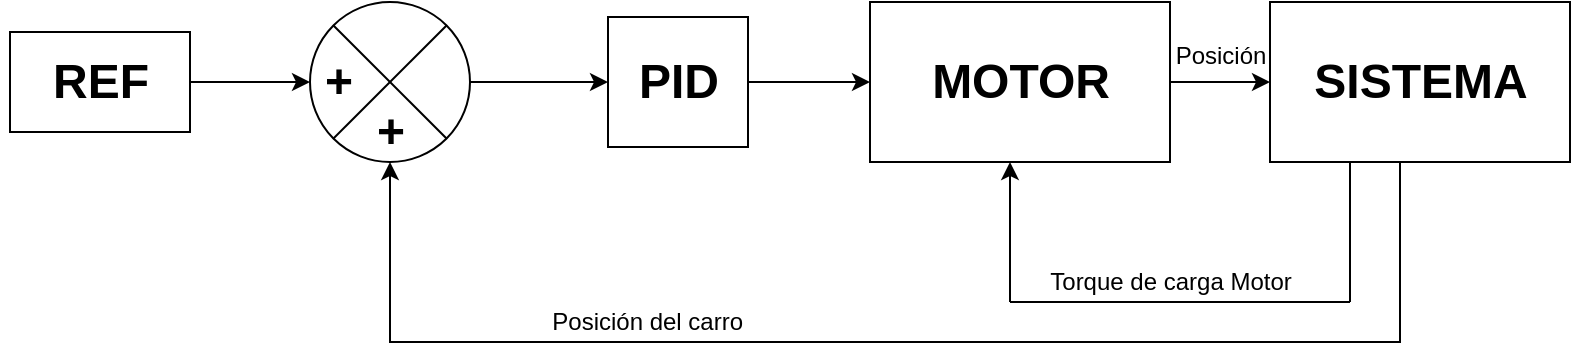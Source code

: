 <mxfile version="20.3.3" type="device"><diagram id="HAsfR0YhYwSyxhRRBew8" name="Página-1"><mxGraphModel dx="1021" dy="611" grid="1" gridSize="10" guides="1" tooltips="1" connect="1" arrows="1" fold="1" page="1" pageScale="1" pageWidth="827" pageHeight="1169" math="0" shadow="0"><root><mxCell id="0"/><mxCell id="1" parent="0"/><mxCell id="VRTZgjbbbQ3QmpLQq2Oo-6" value="" style="edgeStyle=orthogonalEdgeStyle;rounded=0;orthogonalLoop=1;jettySize=auto;html=1;" edge="1" parent="1" source="VRTZgjbbbQ3QmpLQq2Oo-1" target="VRTZgjbbbQ3QmpLQq2Oo-5"><mxGeometry relative="1" as="geometry"/></mxCell><mxCell id="VRTZgjbbbQ3QmpLQq2Oo-1" value="" style="shape=sumEllipse;perimeter=ellipsePerimeter;whiteSpace=wrap;html=1;backgroundOutline=1;" vertex="1" parent="1"><mxGeometry x="176" y="170" width="80" height="80" as="geometry"/></mxCell><mxCell id="VRTZgjbbbQ3QmpLQq2Oo-3" value="" style="edgeStyle=orthogonalEdgeStyle;rounded=0;orthogonalLoop=1;jettySize=auto;html=1;" edge="1" parent="1" source="VRTZgjbbbQ3QmpLQq2Oo-2" target="VRTZgjbbbQ3QmpLQq2Oo-1"><mxGeometry relative="1" as="geometry"/></mxCell><mxCell id="VRTZgjbbbQ3QmpLQq2Oo-2" value="" style="verticalLabelPosition=bottom;verticalAlign=top;html=1;shape=mxgraph.basic.rect;fillColor2=none;strokeWidth=1;size=20;indent=5;" vertex="1" parent="1"><mxGeometry x="26" y="185" width="90" height="50" as="geometry"/></mxCell><mxCell id="VRTZgjbbbQ3QmpLQq2Oo-8" value="" style="edgeStyle=orthogonalEdgeStyle;rounded=0;orthogonalLoop=1;jettySize=auto;html=1;" edge="1" parent="1" source="VRTZgjbbbQ3QmpLQq2Oo-5" target="VRTZgjbbbQ3QmpLQq2Oo-7"><mxGeometry relative="1" as="geometry"/></mxCell><mxCell id="VRTZgjbbbQ3QmpLQq2Oo-5" value="" style="verticalLabelPosition=bottom;verticalAlign=top;html=1;shape=mxgraph.basic.rect;fillColor2=none;strokeWidth=1;size=20;indent=5;" vertex="1" parent="1"><mxGeometry x="325" y="177.5" width="70" height="65" as="geometry"/></mxCell><mxCell id="VRTZgjbbbQ3QmpLQq2Oo-11" value="" style="edgeStyle=orthogonalEdgeStyle;rounded=0;orthogonalLoop=1;jettySize=auto;html=1;" edge="1" parent="1" source="VRTZgjbbbQ3QmpLQq2Oo-7" target="VRTZgjbbbQ3QmpLQq2Oo-10"><mxGeometry relative="1" as="geometry"/></mxCell><mxCell id="VRTZgjbbbQ3QmpLQq2Oo-7" value="" style="verticalLabelPosition=bottom;verticalAlign=top;html=1;shape=mxgraph.basic.rect;fillColor2=none;strokeWidth=1;size=20;indent=5;" vertex="1" parent="1"><mxGeometry x="456" y="170" width="150" height="80" as="geometry"/></mxCell><mxCell id="VRTZgjbbbQ3QmpLQq2Oo-12" style="edgeStyle=orthogonalEdgeStyle;rounded=0;orthogonalLoop=1;jettySize=auto;html=1;entryX=0.5;entryY=1;entryDx=0;entryDy=0;" edge="1" parent="1" source="VRTZgjbbbQ3QmpLQq2Oo-10" target="VRTZgjbbbQ3QmpLQq2Oo-1"><mxGeometry relative="1" as="geometry"><Array as="points"><mxPoint x="721" y="340"/><mxPoint x="216" y="340"/></Array></mxGeometry></mxCell><mxCell id="VRTZgjbbbQ3QmpLQq2Oo-10" value="" style="verticalLabelPosition=bottom;verticalAlign=top;html=1;shape=mxgraph.basic.rect;fillColor2=none;strokeWidth=1;size=20;indent=5;" vertex="1" parent="1"><mxGeometry x="656" y="170" width="150" height="80" as="geometry"/></mxCell><mxCell id="VRTZgjbbbQ3QmpLQq2Oo-13" value="PID" style="text;strokeColor=none;fillColor=none;html=1;fontSize=24;fontStyle=1;verticalAlign=middle;align=center;" vertex="1" parent="1"><mxGeometry x="310" y="190" width="100" height="40" as="geometry"/></mxCell><mxCell id="VRTZgjbbbQ3QmpLQq2Oo-14" value="MOTOR" style="text;strokeColor=none;fillColor=none;html=1;fontSize=24;fontStyle=1;verticalAlign=middle;align=center;" vertex="1" parent="1"><mxGeometry x="481" y="190" width="100" height="40" as="geometry"/></mxCell><mxCell id="VRTZgjbbbQ3QmpLQq2Oo-15" value="SISTEMA" style="text;strokeColor=none;fillColor=none;html=1;fontSize=24;fontStyle=1;verticalAlign=middle;align=center;" vertex="1" parent="1"><mxGeometry x="681" y="190" width="100" height="40" as="geometry"/></mxCell><mxCell id="VRTZgjbbbQ3QmpLQq2Oo-16" value="REF" style="text;strokeColor=none;fillColor=none;html=1;fontSize=24;fontStyle=1;verticalAlign=middle;align=center;" vertex="1" parent="1"><mxGeometry x="21" y="190" width="100" height="40" as="geometry"/></mxCell><mxCell id="VRTZgjbbbQ3QmpLQq2Oo-17" value="+" style="text;strokeColor=none;fillColor=none;html=1;fontSize=24;fontStyle=1;verticalAlign=middle;align=center;" vertex="1" parent="1"><mxGeometry x="206" y="220" width="20" height="30" as="geometry"/></mxCell><mxCell id="VRTZgjbbbQ3QmpLQq2Oo-18" value="+" style="text;strokeColor=none;fillColor=none;html=1;fontSize=24;fontStyle=1;verticalAlign=middle;align=center;" vertex="1" parent="1"><mxGeometry x="180" y="195" width="20" height="30" as="geometry"/></mxCell><mxCell id="VRTZgjbbbQ3QmpLQq2Oo-20" value="" style="endArrow=none;html=1;rounded=0;" edge="1" parent="1"><mxGeometry width="50" height="50" relative="1" as="geometry"><mxPoint x="696" y="320" as="sourcePoint"/><mxPoint x="696" y="250" as="targetPoint"/></mxGeometry></mxCell><mxCell id="VRTZgjbbbQ3QmpLQq2Oo-21" value="" style="endArrow=none;html=1;rounded=0;" edge="1" parent="1"><mxGeometry width="50" height="50" relative="1" as="geometry"><mxPoint x="526" y="320" as="sourcePoint"/><mxPoint x="696" y="320" as="targetPoint"/></mxGeometry></mxCell><mxCell id="VRTZgjbbbQ3QmpLQq2Oo-23" value="" style="endArrow=classic;html=1;rounded=0;" edge="1" parent="1"><mxGeometry width="50" height="50" relative="1" as="geometry"><mxPoint x="526" y="320" as="sourcePoint"/><mxPoint x="526" y="250" as="targetPoint"/></mxGeometry></mxCell><mxCell id="VRTZgjbbbQ3QmpLQq2Oo-24" value="Torque de carga Motor" style="text;html=1;align=center;verticalAlign=middle;resizable=0;points=[];autosize=1;strokeColor=none;fillColor=none;" vertex="1" parent="1"><mxGeometry x="536" y="295" width="140" height="30" as="geometry"/></mxCell><mxCell id="VRTZgjbbbQ3QmpLQq2Oo-25" value="Posición del carro&amp;nbsp;" style="text;html=1;align=center;verticalAlign=middle;resizable=0;points=[];autosize=1;strokeColor=none;fillColor=none;" vertex="1" parent="1"><mxGeometry x="286" y="315" width="120" height="30" as="geometry"/></mxCell><mxCell id="VRTZgjbbbQ3QmpLQq2Oo-26" value="Posición" style="text;html=1;align=center;verticalAlign=middle;resizable=0;points=[];autosize=1;strokeColor=none;fillColor=none;" vertex="1" parent="1"><mxGeometry x="596" y="182" width="70" height="30" as="geometry"/></mxCell></root></mxGraphModel></diagram></mxfile>